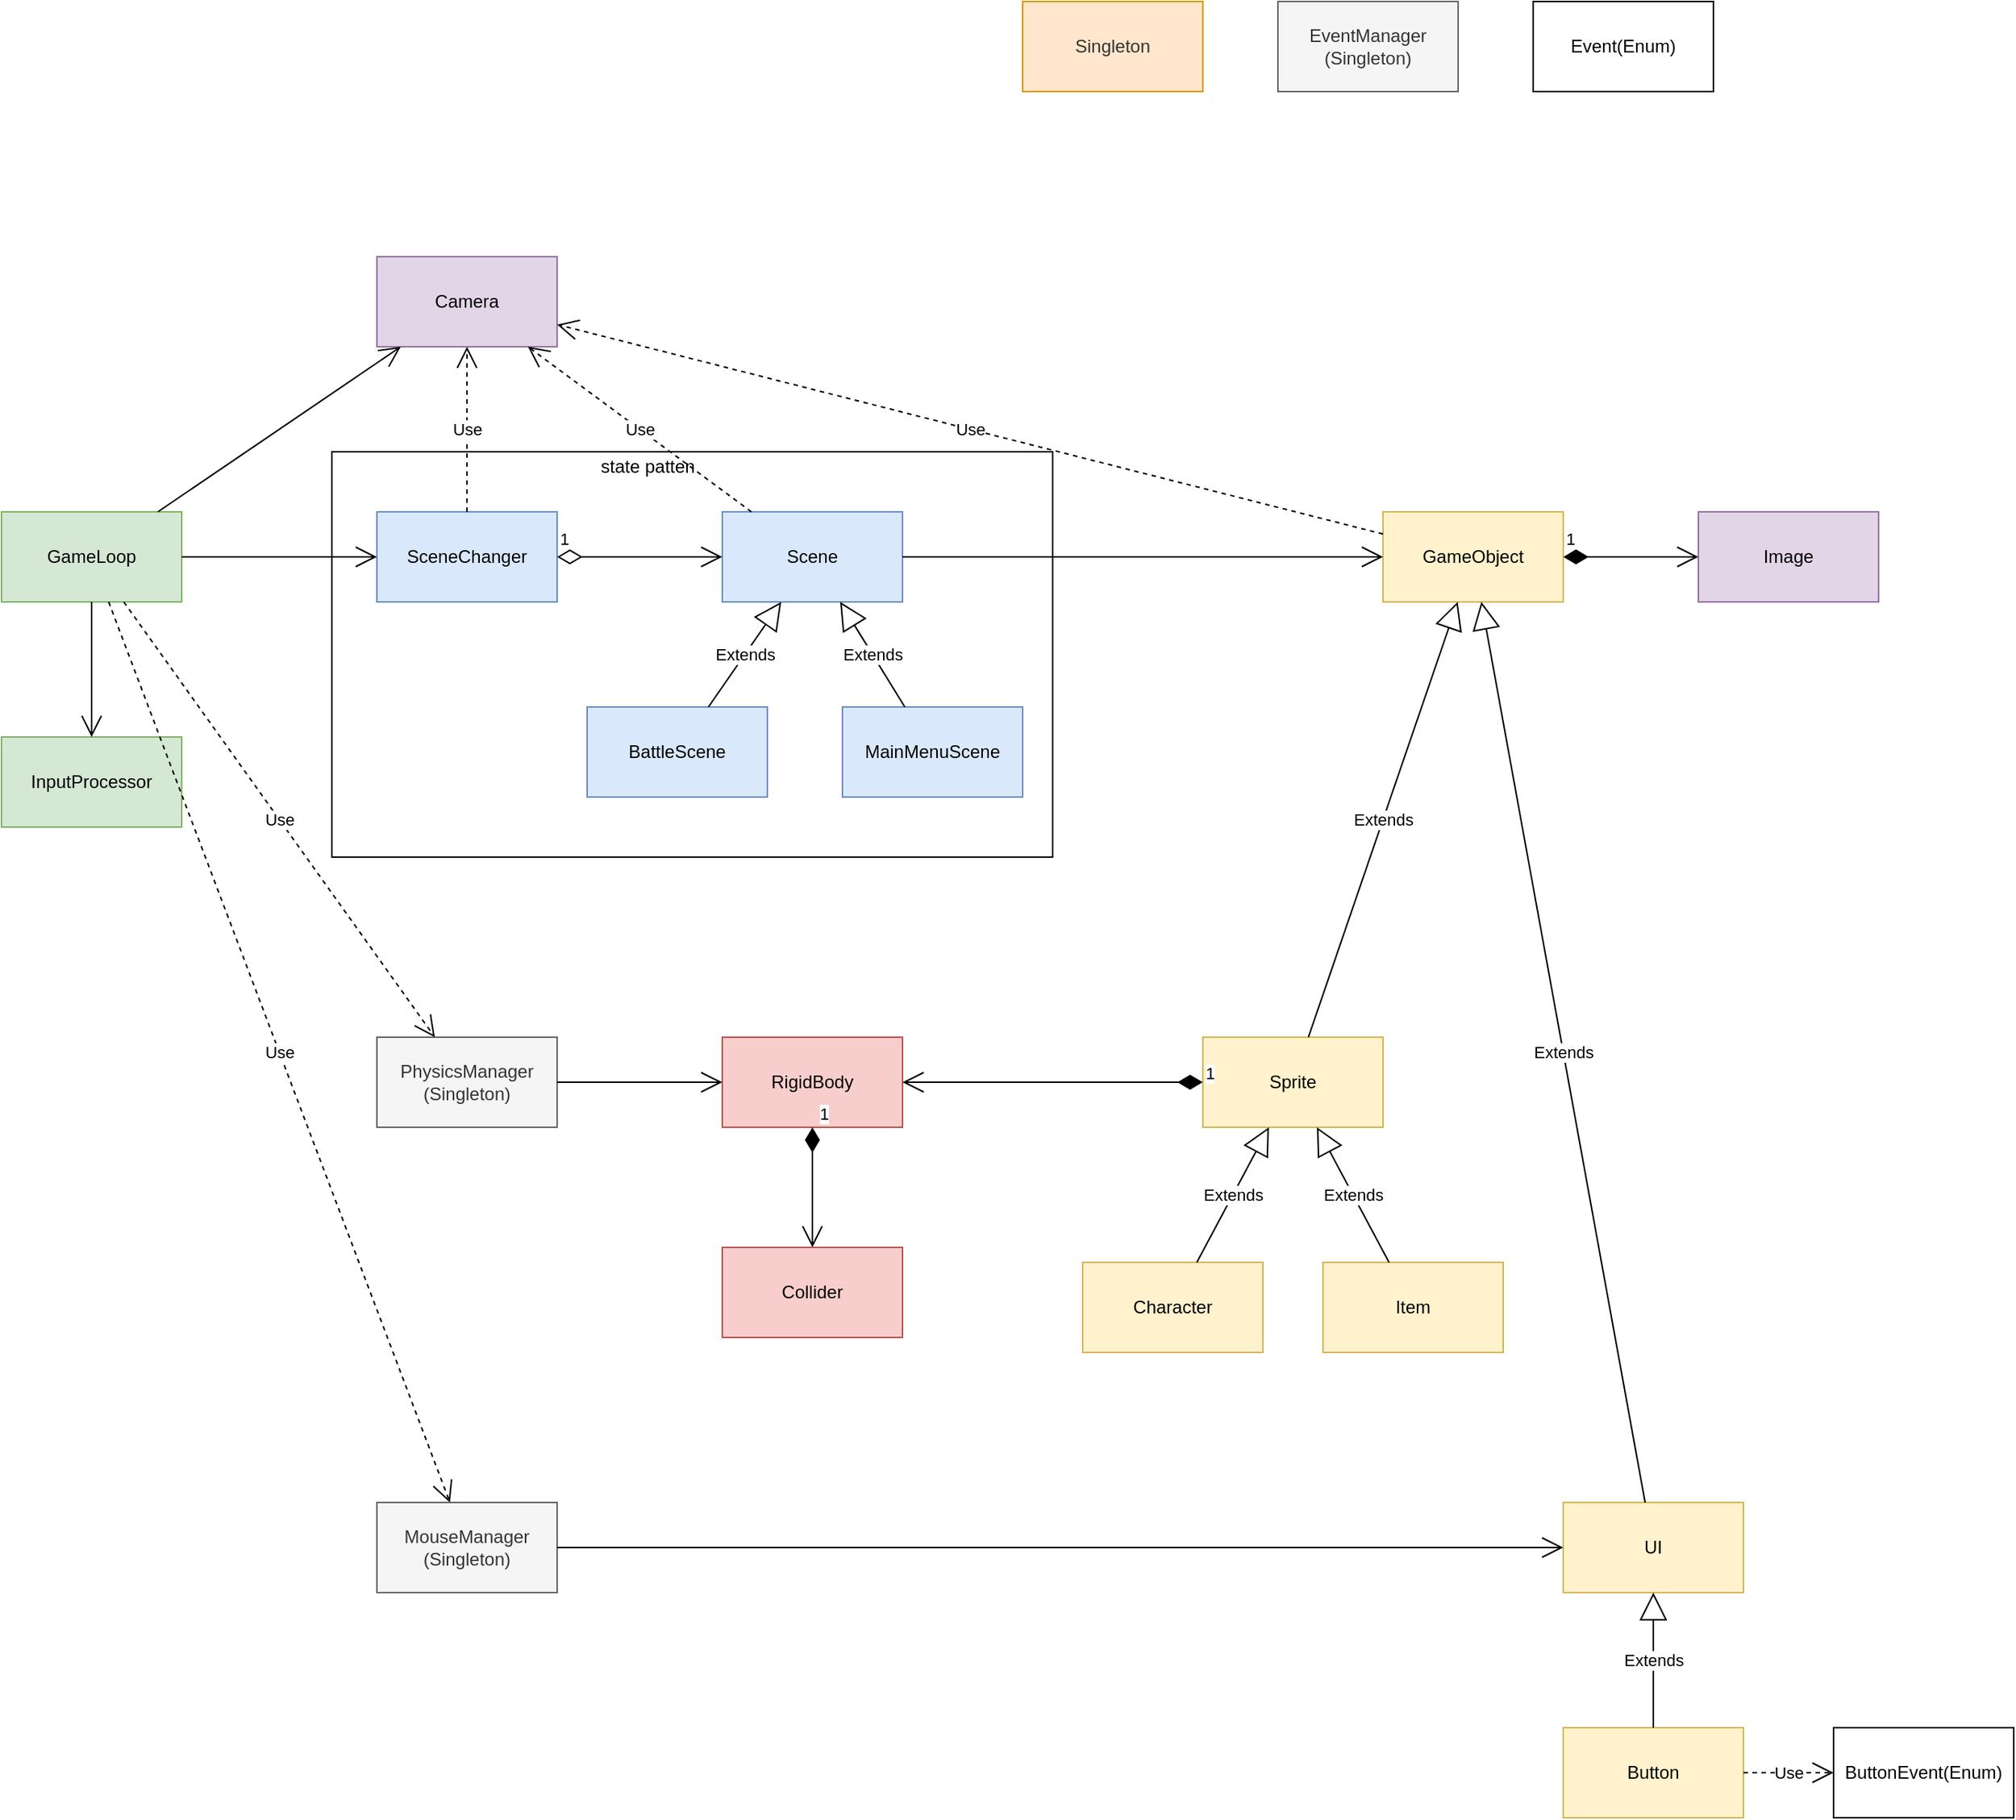 <mxfile version="14.6.13" type="device" pages="4"><diagram id="hKgxQPDrDTI2ahVSoKOb" name="Preview"><mxGraphModel dx="831" dy="2283" grid="1" gridSize="10" guides="1" tooltips="1" connect="1" arrows="1" fold="1" page="1" pageScale="1" pageWidth="827" pageHeight="1169" math="0" shadow="0"><root><mxCell id="0"/><mxCell id="1" parent="0"/><mxCell id="htQS5B944gYc3f_GTCxN-73" value="" style="whiteSpace=wrap;html=1;" parent="1" vertex="1"><mxGeometry x="960" y="20" width="480" height="270" as="geometry"/></mxCell><mxCell id="OlO2QIQrNW6RsAEBP56r-4" value="Sprite&lt;span style=&quot;text-align: left&quot;&gt;&lt;br&gt;&lt;/span&gt;" style="whiteSpace=wrap;html=1;fillColor=#fff2cc;strokeColor=#d6b656;" parent="1" vertex="1"><mxGeometry x="1540" y="410" width="120" height="60" as="geometry"/></mxCell><mxCell id="OlO2QIQrNW6RsAEBP56r-10" value="PhysicsManager&lt;br&gt;(Singleton)" style="whiteSpace=wrap;html=1;fillColor=#f5f5f5;strokeColor=#666666;fontColor=#333333;" parent="1" vertex="1"><mxGeometry x="990" y="410" width="120" height="60" as="geometry"/></mxCell><mxCell id="OlO2QIQrNW6RsAEBP56r-11" value="Camera" style="whiteSpace=wrap;html=1;fillColor=#e1d5e7;strokeColor=#9673a6;" parent="1" vertex="1"><mxGeometry x="990" y="-110" width="120" height="60" as="geometry"/></mxCell><mxCell id="htQS5B944gYc3f_GTCxN-1" value="GameObject" style="whiteSpace=wrap;html=1;fillColor=#fff2cc;strokeColor=#d6b656;" parent="1" vertex="1"><mxGeometry x="1660" y="60" width="120" height="60" as="geometry"/></mxCell><mxCell id="htQS5B944gYc3f_GTCxN-2" value="&lt;span style=&quot;text-align: left&quot;&gt;Character&lt;/span&gt;" style="whiteSpace=wrap;html=1;fillColor=#fff2cc;strokeColor=#d6b656;" parent="1" vertex="1"><mxGeometry x="1460" y="560" width="120" height="60" as="geometry"/></mxCell><mxCell id="htQS5B944gYc3f_GTCxN-3" value="UI" style="whiteSpace=wrap;html=1;fillColor=#fff2cc;strokeColor=#d6b656;" parent="1" vertex="1"><mxGeometry x="1780" y="720" width="120" height="60" as="geometry"/></mxCell><mxCell id="htQS5B944gYc3f_GTCxN-5" value="Item" style="whiteSpace=wrap;html=1;fillColor=#fff2cc;strokeColor=#d6b656;" parent="1" vertex="1"><mxGeometry x="1620" y="560" width="120" height="60" as="geometry"/></mxCell><mxCell id="htQS5B944gYc3f_GTCxN-6" value="Button" style="whiteSpace=wrap;html=1;fillColor=#fff2cc;strokeColor=#d6b656;" parent="1" vertex="1"><mxGeometry x="1780" y="870" width="120" height="60" as="geometry"/></mxCell><mxCell id="htQS5B944gYc3f_GTCxN-12" value="GameLoop" style="whiteSpace=wrap;html=1;fillColor=#d5e8d4;strokeColor=#82b366;" parent="1" vertex="1"><mxGeometry x="740" y="60" width="120" height="60" as="geometry"/></mxCell><mxCell id="htQS5B944gYc3f_GTCxN-13" value="Scene" style="whiteSpace=wrap;html=1;fillColor=#dae8fc;strokeColor=#6c8ebf;" parent="1" vertex="1"><mxGeometry x="1220" y="60" width="120" height="60" as="geometry"/></mxCell><mxCell id="htQS5B944gYc3f_GTCxN-15" value="BattleScene" style="whiteSpace=wrap;html=1;fillColor=#dae8fc;strokeColor=#6c8ebf;" parent="1" vertex="1"><mxGeometry x="1130" y="190" width="120" height="60" as="geometry"/></mxCell><mxCell id="htQS5B944gYc3f_GTCxN-18" value="Extends" style="endArrow=block;endSize=16;endFill=0;html=1;" parent="1" source="htQS5B944gYc3f_GTCxN-2" target="OlO2QIQrNW6RsAEBP56r-4" edge="1"><mxGeometry width="160" relative="1" as="geometry"><mxPoint x="1450" y="420" as="sourcePoint"/><mxPoint x="1610" y="420" as="targetPoint"/></mxGeometry></mxCell><mxCell id="htQS5B944gYc3f_GTCxN-19" value="Extends" style="endArrow=block;endSize=16;endFill=0;html=1;" parent="1" source="htQS5B944gYc3f_GTCxN-5" target="OlO2QIQrNW6RsAEBP56r-4" edge="1"><mxGeometry width="160" relative="1" as="geometry"><mxPoint x="1540" y="480" as="sourcePoint"/><mxPoint x="1580" y="420" as="targetPoint"/></mxGeometry></mxCell><mxCell id="htQS5B944gYc3f_GTCxN-20" value="Extends" style="endArrow=block;endSize=16;endFill=0;html=1;" parent="1" source="htQS5B944gYc3f_GTCxN-6" target="htQS5B944gYc3f_GTCxN-3" edge="1"><mxGeometry width="160" relative="1" as="geometry"><mxPoint x="1630" y="790" as="sourcePoint"/><mxPoint x="1590" y="730" as="targetPoint"/></mxGeometry></mxCell><mxCell id="htQS5B944gYc3f_GTCxN-21" value="Extends" style="endArrow=block;endSize=16;endFill=0;html=1;" parent="1" source="OlO2QIQrNW6RsAEBP56r-4" target="htQS5B944gYc3f_GTCxN-1" edge="1"><mxGeometry width="160" relative="1" as="geometry"><mxPoint x="1760" y="260" as="sourcePoint"/><mxPoint x="1800" y="200" as="targetPoint"/></mxGeometry></mxCell><mxCell id="htQS5B944gYc3f_GTCxN-22" value="Extends" style="endArrow=block;endSize=16;endFill=0;html=1;" parent="1" source="htQS5B944gYc3f_GTCxN-3" target="htQS5B944gYc3f_GTCxN-1" edge="1"><mxGeometry width="160" relative="1" as="geometry"><mxPoint x="1509.231" y="140" as="sourcePoint"/><mxPoint x="1600.769" y="70" as="targetPoint"/></mxGeometry></mxCell><mxCell id="htQS5B944gYc3f_GTCxN-23" value="Extends" style="endArrow=block;endSize=16;endFill=0;html=1;" parent="1" source="htQS5B944gYc3f_GTCxN-15" target="htQS5B944gYc3f_GTCxN-13" edge="1"><mxGeometry width="160" relative="1" as="geometry"><mxPoint x="1618.462" y="380" as="sourcePoint"/><mxPoint x="1521.538" y="310" as="targetPoint"/></mxGeometry></mxCell><mxCell id="htQS5B944gYc3f_GTCxN-28" value="" style="endArrow=open;endFill=1;endSize=12;html=1;" parent="1" source="htQS5B944gYc3f_GTCxN-13" target="htQS5B944gYc3f_GTCxN-1" edge="1"><mxGeometry width="160" relative="1" as="geometry"><mxPoint x="1110" y="100" as="sourcePoint"/><mxPoint x="1230" y="100" as="targetPoint"/></mxGeometry></mxCell><mxCell id="htQS5B944gYc3f_GTCxN-32" value="SceneChanger" style="whiteSpace=wrap;html=1;fillColor=#dae8fc;strokeColor=#6c8ebf;" parent="1" vertex="1"><mxGeometry x="990" y="60" width="120" height="60" as="geometry"/></mxCell><mxCell id="htQS5B944gYc3f_GTCxN-37" value="1" style="endArrow=open;html=1;endSize=12;startArrow=diamondThin;startSize=14;startFill=0;edgeStyle=orthogonalEdgeStyle;align=left;verticalAlign=bottom;" parent="1" source="htQS5B944gYc3f_GTCxN-32" target="htQS5B944gYc3f_GTCxN-13" edge="1"><mxGeometry x="-1" y="3" relative="1" as="geometry"><mxPoint x="1020" y="270" as="sourcePoint"/><mxPoint x="1180" y="270" as="targetPoint"/></mxGeometry></mxCell><mxCell id="htQS5B944gYc3f_GTCxN-40" value="" style="endArrow=open;endFill=1;endSize=12;html=1;" parent="1" source="htQS5B944gYc3f_GTCxN-12" target="htQS5B944gYc3f_GTCxN-32" edge="1"><mxGeometry width="160" relative="1" as="geometry"><mxPoint x="880" y="120" as="sourcePoint"/><mxPoint x="1040" y="120" as="targetPoint"/></mxGeometry></mxCell><mxCell id="htQS5B944gYc3f_GTCxN-41" value="" style="endArrow=open;endFill=1;endSize=12;html=1;" parent="1" source="htQS5B944gYc3f_GTCxN-12" target="OlO2QIQrNW6RsAEBP56r-11" edge="1"><mxGeometry width="160" relative="1" as="geometry"><mxPoint x="957" y="55.767" as="sourcePoint"/><mxPoint x="1000" y="74.233" as="targetPoint"/></mxGeometry></mxCell><mxCell id="htQS5B944gYc3f_GTCxN-42" value="Use" style="endArrow=open;endSize=12;dashed=1;html=1;" parent="1" source="htQS5B944gYc3f_GTCxN-32" target="OlO2QIQrNW6RsAEBP56r-11" edge="1"><mxGeometry width="160" relative="1" as="geometry"><mxPoint x="1010" y="150" as="sourcePoint"/><mxPoint x="1170" y="150" as="targetPoint"/></mxGeometry></mxCell><mxCell id="htQS5B944gYc3f_GTCxN-43" value="Use" style="endArrow=open;endSize=12;dashed=1;html=1;" parent="1" source="htQS5B944gYc3f_GTCxN-13" target="OlO2QIQrNW6RsAEBP56r-11" edge="1"><mxGeometry width="160" relative="1" as="geometry"><mxPoint x="1060" y="70" as="sourcePoint"/><mxPoint x="1060" y="-10" as="targetPoint"/></mxGeometry></mxCell><mxCell id="htQS5B944gYc3f_GTCxN-44" value="Use" style="endArrow=open;endSize=12;dashed=1;html=1;" parent="1" source="htQS5B944gYc3f_GTCxN-1" target="OlO2QIQrNW6RsAEBP56r-11" edge="1"><mxGeometry width="160" relative="1" as="geometry"><mxPoint x="1240.714" y="70" as="sourcePoint"/><mxPoint x="1109.286" y="-10" as="targetPoint"/></mxGeometry></mxCell><mxCell id="htQS5B944gYc3f_GTCxN-47" value="RigidBody" style="whiteSpace=wrap;html=1;fillColor=#f8cecc;strokeColor=#b85450;" parent="1" vertex="1"><mxGeometry x="1220" y="410" width="120" height="60" as="geometry"/></mxCell><mxCell id="htQS5B944gYc3f_GTCxN-48" value="1" style="endArrow=open;html=1;endSize=12;startArrow=diamondThin;startSize=14;startFill=1;edgeStyle=orthogonalEdgeStyle;align=left;verticalAlign=bottom;strokeColor=#000000;" parent="1" source="OlO2QIQrNW6RsAEBP56r-4" target="htQS5B944gYc3f_GTCxN-47" edge="1"><mxGeometry x="-1" y="3" relative="1" as="geometry"><mxPoint x="1130" y="550" as="sourcePoint"/><mxPoint x="1290" y="550" as="targetPoint"/></mxGeometry></mxCell><mxCell id="htQS5B944gYc3f_GTCxN-51" value="1" style="endArrow=open;html=1;endSize=12;startArrow=diamondThin;startSize=14;startFill=1;edgeStyle=orthogonalEdgeStyle;align=left;verticalAlign=bottom;strokeColor=#000000;" parent="1" source="htQS5B944gYc3f_GTCxN-47" target="htQS5B944gYc3f_GTCxN-52" edge="1"><mxGeometry x="-1" y="3" relative="1" as="geometry"><mxPoint x="1200" y="500" as="sourcePoint"/><mxPoint x="1300" y="550" as="targetPoint"/></mxGeometry></mxCell><mxCell id="htQS5B944gYc3f_GTCxN-52" value="Collider" style="whiteSpace=wrap;html=1;fillColor=#f8cecc;strokeColor=#b85450;" parent="1" vertex="1"><mxGeometry x="1220" y="550" width="120" height="60" as="geometry"/></mxCell><mxCell id="htQS5B944gYc3f_GTCxN-53" value="" style="endArrow=open;endFill=1;endSize=12;html=1;strokeColor=#000000;" parent="1" source="OlO2QIQrNW6RsAEBP56r-10" target="htQS5B944gYc3f_GTCxN-47" edge="1"><mxGeometry width="160" relative="1" as="geometry"><mxPoint x="790" y="420" as="sourcePoint"/><mxPoint x="950" y="420" as="targetPoint"/></mxGeometry></mxCell><mxCell id="htQS5B944gYc3f_GTCxN-56" value="MouseManager&lt;br&gt;(Singleton)" style="whiteSpace=wrap;html=1;fillColor=#f5f5f5;strokeColor=#666666;fontColor=#333333;" parent="1" vertex="1"><mxGeometry x="990" y="720" width="120" height="60" as="geometry"/></mxCell><mxCell id="htQS5B944gYc3f_GTCxN-57" value="EventManager&lt;br&gt;(Singleton)" style="whiteSpace=wrap;html=1;fillColor=#f5f5f5;strokeColor=#666666;fontColor=#333333;" parent="1" vertex="1"><mxGeometry x="1590" y="-280" width="120" height="60" as="geometry"/></mxCell><mxCell id="htQS5B944gYc3f_GTCxN-58" value="Event(Enum)" style="whiteSpace=wrap;html=1;" parent="1" vertex="1"><mxGeometry x="1760" y="-280" width="120" height="60" as="geometry"/></mxCell><mxCell id="htQS5B944gYc3f_GTCxN-63" value="" style="endArrow=open;endFill=1;endSize=12;html=1;strokeColor=#000000;" parent="1" source="htQS5B944gYc3f_GTCxN-56" target="htQS5B944gYc3f_GTCxN-3" edge="1"><mxGeometry width="160" relative="1" as="geometry"><mxPoint x="2000" y="800" as="sourcePoint"/><mxPoint x="2160" y="800" as="targetPoint"/></mxGeometry></mxCell><mxCell id="htQS5B944gYc3f_GTCxN-64" value="Image" style="whiteSpace=wrap;html=1;fillColor=#e1d5e7;strokeColor=#9673a6;" parent="1" vertex="1"><mxGeometry x="1870" y="60" width="120" height="60" as="geometry"/></mxCell><mxCell id="htQS5B944gYc3f_GTCxN-66" value="1" style="endArrow=open;html=1;endSize=12;startArrow=diamondThin;startSize=14;startFill=1;edgeStyle=orthogonalEdgeStyle;align=left;verticalAlign=bottom;strokeColor=#000000;" parent="1" source="htQS5B944gYc3f_GTCxN-1" target="htQS5B944gYc3f_GTCxN-64" edge="1"><mxGeometry x="-1" y="3" relative="1" as="geometry"><mxPoint x="1820" y="190" as="sourcePoint"/><mxPoint x="1930" y="90" as="targetPoint"/></mxGeometry></mxCell><mxCell id="htQS5B944gYc3f_GTCxN-70" value="&lt;span style=&quot;color: rgb(51 , 51 , 51)&quot;&gt;Singleton&lt;/span&gt;" style="whiteSpace=wrap;html=1;fillColor=#ffe6cc;strokeColor=#d79b00;" parent="1" vertex="1"><mxGeometry x="1420" y="-280" width="120" height="60" as="geometry"/></mxCell><mxCell id="htQS5B944gYc3f_GTCxN-71" value="InputProcessor" style="whiteSpace=wrap;html=1;fillColor=#d5e8d4;strokeColor=#82b366;" parent="1" vertex="1"><mxGeometry x="740" y="210" width="120" height="60" as="geometry"/></mxCell><mxCell id="htQS5B944gYc3f_GTCxN-72" value="" style="endArrow=open;endFill=1;endSize=12;html=1;" parent="1" source="htQS5B944gYc3f_GTCxN-12" target="htQS5B944gYc3f_GTCxN-71" edge="1"><mxGeometry width="160" relative="1" as="geometry"><mxPoint x="870" y="100" as="sourcePoint"/><mxPoint x="1000" y="100" as="targetPoint"/></mxGeometry></mxCell><mxCell id="htQS5B944gYc3f_GTCxN-74" value="state patten" style="text;html=1;align=center;verticalAlign=middle;resizable=0;points=[];autosize=1;strokeColor=none;" parent="1" vertex="1"><mxGeometry x="1130" y="20" width="80" height="20" as="geometry"/></mxCell><mxCell id="htQS5B944gYc3f_GTCxN-75" value="MainMenuScene" style="whiteSpace=wrap;html=1;fillColor=#dae8fc;strokeColor=#6c8ebf;" parent="1" vertex="1"><mxGeometry x="1300" y="190" width="120" height="60" as="geometry"/></mxCell><mxCell id="htQS5B944gYc3f_GTCxN-76" value="Extends" style="endArrow=block;endSize=16;endFill=0;html=1;" parent="1" source="htQS5B944gYc3f_GTCxN-75" target="htQS5B944gYc3f_GTCxN-13" edge="1"><mxGeometry width="160" relative="1" as="geometry"><mxPoint x="1205.385" y="200" as="sourcePoint"/><mxPoint x="1264.615" y="130" as="targetPoint"/></mxGeometry></mxCell><mxCell id="1Bp08pU-PYIzm5n4ImWr-1" value="ButtonEvent(Enum)" style="whiteSpace=wrap;html=1;" vertex="1" parent="1"><mxGeometry x="1960" y="870" width="120" height="60" as="geometry"/></mxCell><mxCell id="1Bp08pU-PYIzm5n4ImWr-3" value="Use" style="endArrow=open;endSize=12;dashed=1;html=1;strokeColor=#000000;" edge="1" parent="1" source="htQS5B944gYc3f_GTCxN-6" target="1Bp08pU-PYIzm5n4ImWr-1"><mxGeometry width="160" relative="1" as="geometry"><mxPoint x="1910" y="559.31" as="sourcePoint"/><mxPoint x="1974" y="559.31" as="targetPoint"/></mxGeometry></mxCell><mxCell id="hx8xjWkCvYhShEBhy_ez-1" value="Use" style="endArrow=open;endSize=12;dashed=1;html=1;" edge="1" parent="1" source="htQS5B944gYc3f_GTCxN-12" target="OlO2QIQrNW6RsAEBP56r-10"><mxGeometry width="160" relative="1" as="geometry"><mxPoint x="1060" y="70" as="sourcePoint"/><mxPoint x="1060" y="-40" as="targetPoint"/></mxGeometry></mxCell><mxCell id="hx8xjWkCvYhShEBhy_ez-2" value="Use" style="endArrow=open;endSize=12;dashed=1;html=1;" edge="1" parent="1" source="htQS5B944gYc3f_GTCxN-12" target="htQS5B944gYc3f_GTCxN-56"><mxGeometry width="160" relative="1" as="geometry"><mxPoint x="831.429" y="130" as="sourcePoint"/><mxPoint x="1050" y="760" as="targetPoint"/></mxGeometry></mxCell></root></mxGraphModel></diagram><diagram id="b_kbnmGyhKmIB17gmNaF" name="GameLoop"><mxGraphModel dx="582" dy="780" grid="1" gridSize="10" guides="1" tooltips="1" connect="1" arrows="1" fold="1" page="1" pageScale="1" pageWidth="827" pageHeight="1169" math="0" shadow="0"><root><mxCell id="oHwUkitGlWXEdV1B3qRd-0"/><mxCell id="oHwUkitGlWXEdV1B3qRd-1" parent="oHwUkitGlWXEdV1B3qRd-0"/><mxCell id="oG9E_hKPIvvRmyn9Vih5-2" value="Extends" style="endArrow=block;endSize=16;endFill=0;html=1;" parent="oHwUkitGlWXEdV1B3qRd-1" source="oG9E_hKPIvvRmyn9Vih5-31" target="oG9E_hKPIvvRmyn9Vih5-24" edge="1"><mxGeometry width="160" relative="1" as="geometry"><mxPoint x="870" y="773.947" as="sourcePoint"/><mxPoint x="940" y="796.053" as="targetPoint"/></mxGeometry></mxCell><mxCell id="oG9E_hKPIvvRmyn9Vih5-3" value="Extends" style="endArrow=block;endSize=16;endFill=0;html=1;" parent="oHwUkitGlWXEdV1B3qRd-1" source="oG9E_hKPIvvRmyn9Vih5-28" target="oG9E_hKPIvvRmyn9Vih5-24" edge="1"><mxGeometry width="160" relative="1" as="geometry"><mxPoint x="870" y="862.895" as="sourcePoint"/><mxPoint x="940" y="837.105" as="targetPoint"/></mxGeometry></mxCell><mxCell id="oG9E_hKPIvvRmyn9Vih5-4" value="GameLoop" style="swimlane;fontStyle=1;align=center;verticalAlign=top;childLayout=stackLayout;horizontal=1;startSize=26;horizontalStack=0;resizeParent=1;resizeParentMax=0;resizeLast=0;collapsible=1;marginBottom=0;fillColor=#d5e8d4;strokeColor=#82b366;" parent="oHwUkitGlWXEdV1B3qRd-1" vertex="1"><mxGeometry x="280" y="465" width="240" height="200" as="geometry"/></mxCell><mxCell id="oG9E_hKPIvvRmyn9Vih5-5" value="-input_processor:InputProcessor&#10;-camera:Camera&#10;-scene_changer:SceneChanger&#10;-screen:Surface&#10;-screen_size:Vector2&#10;-clock:Clock" style="text;strokeColor=none;fillColor=none;align=left;verticalAlign=top;spacingLeft=4;spacingRight=4;overflow=hidden;rotatable=0;points=[[0,0.5],[1,0.5]];portConstraint=eastwest;" parent="oG9E_hKPIvvRmyn9Vih5-4" vertex="1"><mxGeometry y="26" width="240" height="94" as="geometry"/></mxCell><mxCell id="oG9E_hKPIvvRmyn9Vih5-6" value="" style="line;strokeWidth=1;fillColor=none;align=left;verticalAlign=middle;spacingTop=-1;spacingLeft=3;spacingRight=3;rotatable=0;labelPosition=right;points=[];portConstraint=eastwest;" parent="oG9E_hKPIvvRmyn9Vih5-4" vertex="1"><mxGeometry y="120" width="240" height="8" as="geometry"/></mxCell><mxCell id="oG9E_hKPIvvRmyn9Vih5-7" value="+ run()&#10;-update()&#10;-draw()&#10;-input_process()" style="text;strokeColor=none;fillColor=none;align=left;verticalAlign=top;spacingLeft=4;spacingRight=4;overflow=hidden;rotatable=0;points=[[0,0.5],[1,0.5]];portConstraint=eastwest;" parent="oG9E_hKPIvvRmyn9Vih5-4" vertex="1"><mxGeometry y="128" width="240" height="72" as="geometry"/></mxCell><mxCell id="oG9E_hKPIvvRmyn9Vih5-8" value="InputProcessor" style="swimlane;fontStyle=1;align=center;verticalAlign=top;childLayout=stackLayout;horizontal=1;startSize=26;horizontalStack=0;resizeParent=1;resizeParentMax=0;resizeLast=0;collapsible=1;marginBottom=0;fillColor=#d5e8d4;strokeColor=#82b366;" parent="oHwUkitGlWXEdV1B3qRd-1" vertex="1"><mxGeometry x="650" y="220" width="220" height="60" as="geometry"/></mxCell><mxCell id="oG9E_hKPIvvRmyn9Vih5-10" value="" style="line;strokeWidth=1;fillColor=none;align=left;verticalAlign=middle;spacingTop=-1;spacingLeft=3;spacingRight=3;rotatable=0;labelPosition=right;points=[];portConstraint=eastwest;" parent="oG9E_hKPIvvRmyn9Vih5-8" vertex="1"><mxGeometry y="26" width="220" height="8" as="geometry"/></mxCell><mxCell id="oG9E_hKPIvvRmyn9Vih5-11" value="+ process(event:pygame.event.Event)&#10;" style="text;strokeColor=none;fillColor=none;align=left;verticalAlign=top;spacingLeft=4;spacingRight=4;overflow=hidden;rotatable=0;points=[[0,0.5],[1,0.5]];portConstraint=eastwest;" parent="oG9E_hKPIvvRmyn9Vih5-8" vertex="1"><mxGeometry y="34" width="220" height="26" as="geometry"/></mxCell><mxCell id="oG9E_hKPIvvRmyn9Vih5-12" value="1" style="endArrow=open;html=1;endSize=12;startArrow=diamondThin;startSize=14;startFill=0;edgeStyle=orthogonalEdgeStyle;align=left;verticalAlign=bottom;" parent="oHwUkitGlWXEdV1B3qRd-1" source="oG9E_hKPIvvRmyn9Vih5-4" target="oG9E_hKPIvvRmyn9Vih5-8" edge="1"><mxGeometry x="-1" y="3" relative="1" as="geometry"><mxPoint x="680" y="390" as="sourcePoint"/><mxPoint x="840" y="390" as="targetPoint"/><Array as="points"><mxPoint x="580" y="565"/><mxPoint x="580" y="250"/></Array></mxGeometry></mxCell><mxCell id="oG9E_hKPIvvRmyn9Vih5-13" value="Camera" style="swimlane;fontStyle=1;align=center;verticalAlign=top;childLayout=stackLayout;horizontal=1;startSize=26;horizontalStack=0;resizeParent=1;resizeParentMax=0;resizeLast=0;collapsible=1;marginBottom=0;fillColor=#e1d5e7;strokeColor=#9673a6;" parent="oHwUkitGlWXEdV1B3qRd-1" vertex="1"><mxGeometry x="650" y="330" width="90" height="80" as="geometry"/></mxCell><mxCell id="oG9E_hKPIvvRmyn9Vih5-14" value="" style="line;strokeWidth=1;fillColor=none;align=left;verticalAlign=middle;spacingTop=-1;spacingLeft=3;spacingRight=3;rotatable=0;labelPosition=right;points=[];portConstraint=eastwest;" parent="oG9E_hKPIvvRmyn9Vih5-13" vertex="1"><mxGeometry y="26" width="90" height="8" as="geometry"/></mxCell><mxCell id="oG9E_hKPIvvRmyn9Vih5-15" value="+draw()&#10;+update()" style="text;strokeColor=none;fillColor=none;align=left;verticalAlign=top;spacingLeft=4;spacingRight=4;overflow=hidden;rotatable=0;points=[[0,0.5],[1,0.5]];portConstraint=eastwest;" parent="oG9E_hKPIvvRmyn9Vih5-13" vertex="1"><mxGeometry y="34" width="90" height="46" as="geometry"/></mxCell><mxCell id="oG9E_hKPIvvRmyn9Vih5-16" value="1" style="endArrow=open;html=1;endSize=12;startArrow=diamondThin;startSize=14;startFill=0;edgeStyle=orthogonalEdgeStyle;align=left;verticalAlign=bottom;" parent="oHwUkitGlWXEdV1B3qRd-1" source="oG9E_hKPIvvRmyn9Vih5-4" target="oG9E_hKPIvvRmyn9Vih5-13" edge="1"><mxGeometry x="-1" y="3" relative="1" as="geometry"><mxPoint x="550" y="290" as="sourcePoint"/><mxPoint x="660" y="260" as="targetPoint"/><Array as="points"><mxPoint x="580" y="565"/><mxPoint x="580" y="370"/></Array></mxGeometry></mxCell><mxCell id="oG9E_hKPIvvRmyn9Vih5-17" value="SceneChanger" style="swimlane;fontStyle=1;align=center;verticalAlign=top;childLayout=stackLayout;horizontal=1;startSize=26;horizontalStack=0;resizeParent=1;resizeParentMax=0;resizeLast=0;collapsible=1;marginBottom=0;fillColor=#dae8fc;strokeColor=#6c8ebf;" parent="oHwUkitGlWXEdV1B3qRd-1" vertex="1"><mxGeometry x="650" y="450" width="140" height="80" as="geometry"/></mxCell><mxCell id="oG9E_hKPIvvRmyn9Vih5-18" value="" style="line;strokeWidth=1;fillColor=none;align=left;verticalAlign=middle;spacingTop=-1;spacingLeft=3;spacingRight=3;rotatable=0;labelPosition=right;points=[];portConstraint=eastwest;" parent="oG9E_hKPIvvRmyn9Vih5-17" vertex="1"><mxGeometry y="26" width="140" height="8" as="geometry"/></mxCell><mxCell id="oG9E_hKPIvvRmyn9Vih5-19" value="+draw(camera:Camera)&#10;+update()" style="text;strokeColor=none;fillColor=none;align=left;verticalAlign=top;spacingLeft=4;spacingRight=4;overflow=hidden;rotatable=0;points=[[0,0.5],[1,0.5]];portConstraint=eastwest;" parent="oG9E_hKPIvvRmyn9Vih5-17" vertex="1"><mxGeometry y="34" width="140" height="46" as="geometry"/></mxCell><mxCell id="oG9E_hKPIvvRmyn9Vih5-20" value="1" style="endArrow=open;html=1;endSize=12;startArrow=diamondThin;startSize=14;startFill=0;edgeStyle=orthogonalEdgeStyle;align=left;verticalAlign=bottom;" parent="oHwUkitGlWXEdV1B3qRd-1" source="oG9E_hKPIvvRmyn9Vih5-4" target="oG9E_hKPIvvRmyn9Vih5-17" edge="1"><mxGeometry x="-1" y="3" relative="1" as="geometry"><mxPoint x="610" y="380" as="sourcePoint"/><mxPoint x="740" y="390" as="targetPoint"/><Array as="points"><mxPoint x="580" y="565"/><mxPoint x="580" y="490"/></Array></mxGeometry></mxCell><mxCell id="oG9E_hKPIvvRmyn9Vih5-24" value="Singleton" style="swimlane;fontStyle=1;align=center;verticalAlign=top;childLayout=stackLayout;horizontal=1;startSize=26;horizontalStack=0;resizeParent=1;resizeParentMax=0;resizeLast=0;collapsible=1;marginBottom=0;fillColor=#ffe6cc;strokeColor=#d79b00;" parent="oHwUkitGlWXEdV1B3qRd-1" vertex="1"><mxGeometry x="850" y="635" width="110" height="90" as="geometry"/></mxCell><mxCell id="oG9E_hKPIvvRmyn9Vih5-25" value="- _instance:cls" style="text;strokeColor=none;fillColor=none;align=left;verticalAlign=top;spacingLeft=4;spacingRight=4;overflow=hidden;rotatable=0;points=[[0,0.5],[1,0.5]];portConstraint=eastwest;" parent="oG9E_hKPIvvRmyn9Vih5-24" vertex="1"><mxGeometry y="26" width="110" height="24" as="geometry"/></mxCell><mxCell id="oG9E_hKPIvvRmyn9Vih5-26" value="" style="line;strokeWidth=1;fillColor=none;align=left;verticalAlign=middle;spacingTop=-1;spacingLeft=3;spacingRight=3;rotatable=0;labelPosition=right;points=[];portConstraint=eastwest;" parent="oG9E_hKPIvvRmyn9Vih5-24" vertex="1"><mxGeometry y="50" width="110" height="8" as="geometry"/></mxCell><mxCell id="oG9E_hKPIvvRmyn9Vih5-27" value="+Instance():cls" style="text;strokeColor=none;fillColor=none;align=left;verticalAlign=top;spacingLeft=4;spacingRight=4;overflow=hidden;rotatable=0;points=[[0,0.5],[1,0.5]];portConstraint=eastwest;" parent="oG9E_hKPIvvRmyn9Vih5-24" vertex="1"><mxGeometry y="58" width="110" height="32" as="geometry"/></mxCell><mxCell id="oG9E_hKPIvvRmyn9Vih5-28" value="PhysicsManager" style="swimlane;fontStyle=1;align=center;verticalAlign=top;childLayout=stackLayout;horizontal=1;startSize=26;horizontalStack=0;resizeParent=1;resizeParentMax=0;resizeLast=0;collapsible=1;marginBottom=0;fillColor=#f5f5f5;strokeColor=#666666;fontColor=#333333;" parent="oHwUkitGlWXEdV1B3qRd-1" vertex="1"><mxGeometry x="650" y="585" width="120" height="80" as="geometry"/></mxCell><mxCell id="oG9E_hKPIvvRmyn9Vih5-29" value="" style="line;strokeWidth=1;fillColor=none;align=left;verticalAlign=middle;spacingTop=-1;spacingLeft=3;spacingRight=3;rotatable=0;labelPosition=right;points=[];portConstraint=eastwest;" parent="oG9E_hKPIvvRmyn9Vih5-28" vertex="1"><mxGeometry y="26" width="120" height="8" as="geometry"/></mxCell><mxCell id="oG9E_hKPIvvRmyn9Vih5-30" value="+draw()&#10;+update()" style="text;strokeColor=none;fillColor=none;align=left;verticalAlign=top;spacingLeft=4;spacingRight=4;overflow=hidden;rotatable=0;points=[[0,0.5],[1,0.5]];portConstraint=eastwest;" parent="oG9E_hKPIvvRmyn9Vih5-28" vertex="1"><mxGeometry y="34" width="120" height="46" as="geometry"/></mxCell><mxCell id="oG9E_hKPIvvRmyn9Vih5-31" value="MouseManager" style="swimlane;fontStyle=1;align=center;verticalAlign=top;childLayout=stackLayout;horizontal=1;startSize=26;horizontalStack=0;resizeParent=1;resizeParentMax=0;resizeLast=0;collapsible=1;marginBottom=0;fillColor=#f5f5f5;strokeColor=#666666;fontColor=#333333;" parent="oHwUkitGlWXEdV1B3qRd-1" vertex="1"><mxGeometry x="650" y="705" width="120" height="80" as="geometry"/></mxCell><mxCell id="oG9E_hKPIvvRmyn9Vih5-32" value="" style="line;strokeWidth=1;fillColor=none;align=left;verticalAlign=middle;spacingTop=-1;spacingLeft=3;spacingRight=3;rotatable=0;labelPosition=right;points=[];portConstraint=eastwest;" parent="oG9E_hKPIvvRmyn9Vih5-31" vertex="1"><mxGeometry y="26" width="120" height="8" as="geometry"/></mxCell><mxCell id="oG9E_hKPIvvRmyn9Vih5-33" value="+draw()&#10;+update()" style="text;strokeColor=none;fillColor=none;align=left;verticalAlign=top;spacingLeft=4;spacingRight=4;overflow=hidden;rotatable=0;points=[[0,0.5],[1,0.5]];portConstraint=eastwest;" parent="oG9E_hKPIvvRmyn9Vih5-31" vertex="1"><mxGeometry y="34" width="120" height="46" as="geometry"/></mxCell><mxCell id="oG9E_hKPIvvRmyn9Vih5-34" value="Use" style="endArrow=open;endSize=12;dashed=1;html=1;" parent="oHwUkitGlWXEdV1B3qRd-1" source="oG9E_hKPIvvRmyn9Vih5-4" target="oG9E_hKPIvvRmyn9Vih5-28" edge="1"><mxGeometry width="160" relative="1" as="geometry"><mxPoint x="470" y="690" as="sourcePoint"/><mxPoint x="710" y="608" as="targetPoint"/></mxGeometry></mxCell><mxCell id="oG9E_hKPIvvRmyn9Vih5-35" value="Use" style="endArrow=open;endSize=12;dashed=1;html=1;" parent="oHwUkitGlWXEdV1B3qRd-1" source="oG9E_hKPIvvRmyn9Vih5-4" target="oG9E_hKPIvvRmyn9Vih5-31" edge="1"><mxGeometry width="160" relative="1" as="geometry"><mxPoint x="530" y="598.226" as="sourcePoint"/><mxPoint x="660" y="623.387" as="targetPoint"/></mxGeometry></mxCell></root></mxGraphModel></diagram><diagram id="pHvmS5elENEtujKeRS3T" name="EventManager"><mxGraphModel dx="-342" dy="1819" grid="1" gridSize="10" guides="1" tooltips="1" connect="1" arrows="1" fold="1" page="1" pageScale="1" pageWidth="827" pageHeight="1169" math="0" shadow="0"><root><mxCell id="0F4z0ZvJVrCJeney7Ky5-0"/><mxCell id="0F4z0ZvJVrCJeney7Ky5-1" parent="0F4z0ZvJVrCJeney7Ky5-0"/><mxCell id="w125e98jDglCB-pbFMPV-0" value="EventManager" style="swimlane;fontStyle=1;align=center;verticalAlign=top;childLayout=stackLayout;horizontal=1;startSize=26;horizontalStack=0;resizeParent=1;resizeParentMax=0;resizeLast=0;collapsible=1;marginBottom=0;fillColor=#f5f5f5;strokeColor=#666666;fontColor=#333333;" vertex="1" parent="0F4z0ZvJVrCJeney7Ky5-1"><mxGeometry x="1460" y="-330" width="220" height="120" as="geometry"/></mxCell><mxCell id="w125e98jDglCB-pbFMPV-1" value="+events:dict[Any,list[Callable]]={}" style="text;strokeColor=none;fillColor=none;align=left;verticalAlign=top;spacingLeft=4;spacingRight=4;overflow=hidden;rotatable=0;points=[[0,0.5],[1,0.5]];portConstraint=eastwest;fontStyle=4" vertex="1" parent="w125e98jDglCB-pbFMPV-0"><mxGeometry y="26" width="220" height="26" as="geometry"/></mxCell><mxCell id="w125e98jDglCB-pbFMPV-2" value="" style="line;strokeWidth=1;fillColor=none;align=left;verticalAlign=middle;spacingTop=-1;spacingLeft=3;spacingRight=3;rotatable=0;labelPosition=right;points=[];portConstraint=eastwest;" vertex="1" parent="w125e98jDglCB-pbFMPV-0"><mxGeometry y="52" width="220" height="8" as="geometry"/></mxCell><mxCell id="w125e98jDglCB-pbFMPV-3" value="+attach(event: Any,func:Callable)&#10;+detach(event: Any,func:Callable)&#10;+notify(event: Any,*args_of_func:Tuple)" style="text;strokeColor=none;fillColor=none;align=left;verticalAlign=top;spacingLeft=4;spacingRight=4;overflow=hidden;rotatable=0;points=[[0,0.5],[1,0.5]];portConstraint=eastwest;fontStyle=4" vertex="1" parent="w125e98jDglCB-pbFMPV-0"><mxGeometry y="60" width="220" height="60" as="geometry"/></mxCell><mxCell id="xztZel128bwqrQqliPbv-0" value="Client" style="swimlane;fontStyle=1;align=center;verticalAlign=top;childLayout=stackLayout;horizontal=1;startSize=26;horizontalStack=0;resizeParent=1;resizeParentMax=0;resizeLast=0;collapsible=1;marginBottom=0;" vertex="1" parent="0F4z0ZvJVrCJeney7Ky5-1"><mxGeometry x="1241" y="-290" width="100" height="34" as="geometry"/></mxCell><mxCell id="xztZel128bwqrQqliPbv-2" value="" style="line;strokeWidth=1;fillColor=none;align=left;verticalAlign=middle;spacingTop=-1;spacingLeft=3;spacingRight=3;rotatable=0;labelPosition=right;points=[];portConstraint=eastwest;" vertex="1" parent="xztZel128bwqrQqliPbv-0"><mxGeometry y="26" width="100" height="8" as="geometry"/></mxCell><mxCell id="xztZel128bwqrQqliPbv-5" value="Use" style="endArrow=open;endSize=12;dashed=1;html=1;" edge="1" parent="0F4z0ZvJVrCJeney7Ky5-1" source="xztZel128bwqrQqliPbv-0" target="w125e98jDglCB-pbFMPV-0"><mxGeometry width="160" relative="1" as="geometry"><mxPoint x="1360" y="-230" as="sourcePoint"/><mxPoint x="1520" y="-230" as="targetPoint"/></mxGeometry></mxCell></root></mxGraphModel></diagram><diagram id="R5ef1kN3gLdbHJrkf_Lh" name="ScencChanger"><mxGraphModel dx="582" dy="780" grid="1" gridSize="10" guides="1" tooltips="1" connect="1" arrows="1" fold="1" page="1" pageScale="1" pageWidth="827" pageHeight="1169" math="0" shadow="0"><root><mxCell id="MPtWwSt--dW6uPYYY-Ht-0"/><mxCell id="MPtWwSt--dW6uPYYY-Ht-1" parent="MPtWwSt--dW6uPYYY-Ht-0"/><mxCell id="MPtWwSt--dW6uPYYY-Ht-2" value="SceneChanger" style="swimlane;fontStyle=1;align=center;verticalAlign=top;childLayout=stackLayout;horizontal=1;startSize=26;horizontalStack=0;resizeParent=1;resizeParentMax=0;resizeLast=0;collapsible=1;marginBottom=0;fillColor=#dae8fc;strokeColor=#6c8ebf;" vertex="1" parent="MPtWwSt--dW6uPYYY-Ht-1"><mxGeometry x="780" y="500" width="160" height="120" as="geometry"/></mxCell><mxCell id="MPtWwSt--dW6uPYYY-Ht-3" value="-current_scene:Scene" style="text;strokeColor=none;fillColor=none;align=left;verticalAlign=top;spacingLeft=4;spacingRight=4;overflow=hidden;rotatable=0;points=[[0,0.5],[1,0.5]];portConstraint=eastwest;" vertex="1" parent="MPtWwSt--dW6uPYYY-Ht-2"><mxGeometry y="26" width="160" height="26" as="geometry"/></mxCell><mxCell id="MPtWwSt--dW6uPYYY-Ht-4" value="" style="line;strokeWidth=1;fillColor=none;align=left;verticalAlign=middle;spacingTop=-1;spacingLeft=3;spacingRight=3;rotatable=0;labelPosition=right;points=[];portConstraint=eastwest;" vertex="1" parent="MPtWwSt--dW6uPYYY-Ht-2"><mxGeometry y="52" width="160" height="8" as="geometry"/></mxCell><mxCell id="MPtWwSt--dW6uPYYY-Ht-5" value="+update()&#10;+draw(camera:Camera)&#10;+change(new_scene:Scene)" style="text;strokeColor=none;fillColor=none;align=left;verticalAlign=top;spacingLeft=4;spacingRight=4;overflow=hidden;rotatable=0;points=[[0,0.5],[1,0.5]];portConstraint=eastwest;" vertex="1" parent="MPtWwSt--dW6uPYYY-Ht-2"><mxGeometry y="60" width="160" height="60" as="geometry"/></mxCell><mxCell id="O37P0NEQhnhkJDRoO7OH-6" value="Scene" style="swimlane;fontStyle=1;align=center;verticalAlign=top;childLayout=stackLayout;horizontal=1;startSize=26;horizontalStack=0;resizeParent=1;resizeParentMax=0;resizeLast=0;collapsible=1;marginBottom=0;fillColor=#dae8fc;strokeColor=#6c8ebf;" vertex="1" parent="MPtWwSt--dW6uPYYY-Ht-1"><mxGeometry x="1080" y="470" width="270" height="180" as="geometry"/></mxCell><mxCell id="O37P0NEQhnhkJDRoO7OH-7" value="-scene_changer:SceneChanger&#10;-gameobjects:list[GameObject]=[]" style="text;strokeColor=none;fillColor=none;align=left;verticalAlign=top;spacingLeft=4;spacingRight=4;overflow=hidden;rotatable=0;points=[[0,0.5],[1,0.5]];portConstraint=eastwest;" vertex="1" parent="O37P0NEQhnhkJDRoO7OH-6"><mxGeometry y="26" width="270" height="44" as="geometry"/></mxCell><mxCell id="O37P0NEQhnhkJDRoO7OH-8" value="" style="line;strokeWidth=1;fillColor=none;align=left;verticalAlign=middle;spacingTop=-1;spacingLeft=3;spacingRight=3;rotatable=0;labelPosition=right;points=[];portConstraint=eastwest;" vertex="1" parent="O37P0NEQhnhkJDRoO7OH-6"><mxGeometry y="70" width="270" height="8" as="geometry"/></mxCell><mxCell id="O37P0NEQhnhkJDRoO7OH-9" value="+__init__(scene_changer:SceneChanger)&#10;+start()&#10;+end()&#10;+update()&#10;+draw(camera:Camera)&#10;+change_scene(new_scene_name:type[Scene])" style="text;strokeColor=none;fillColor=none;align=left;verticalAlign=top;spacingLeft=4;spacingRight=4;overflow=hidden;rotatable=0;points=[[0,0.5],[1,0.5]];portConstraint=eastwest;" vertex="1" parent="O37P0NEQhnhkJDRoO7OH-6"><mxGeometry y="78" width="270" height="102" as="geometry"/></mxCell><mxCell id="O37P0NEQhnhkJDRoO7OH-10" value="BattleScene" style="swimlane;fontStyle=1;align=center;verticalAlign=top;childLayout=stackLayout;horizontal=1;startSize=26;horizontalStack=0;resizeParent=1;resizeParentMax=0;resizeLast=0;collapsible=1;marginBottom=0;fillColor=#dae8fc;strokeColor=#6c8ebf;" vertex="1" parent="MPtWwSt--dW6uPYYY-Ht-1"><mxGeometry x="1030" y="720" width="160" height="34" as="geometry"/></mxCell><mxCell id="O37P0NEQhnhkJDRoO7OH-12" value="" style="line;strokeWidth=1;fillColor=none;align=left;verticalAlign=middle;spacingTop=-1;spacingLeft=3;spacingRight=3;rotatable=0;labelPosition=right;points=[];portConstraint=eastwest;" vertex="1" parent="O37P0NEQhnhkJDRoO7OH-10"><mxGeometry y="26" width="160" height="8" as="geometry"/></mxCell><mxCell id="O37P0NEQhnhkJDRoO7OH-14" value="MainMenuScene" style="swimlane;fontStyle=1;align=center;verticalAlign=top;childLayout=stackLayout;horizontal=1;startSize=26;horizontalStack=0;resizeParent=1;resizeParentMax=0;resizeLast=0;collapsible=1;marginBottom=0;fillColor=#dae8fc;strokeColor=#6c8ebf;" vertex="1" parent="MPtWwSt--dW6uPYYY-Ht-1"><mxGeometry x="1241" y="720" width="160" height="34" as="geometry"/></mxCell><mxCell id="O37P0NEQhnhkJDRoO7OH-15" value="" style="line;strokeWidth=1;fillColor=none;align=left;verticalAlign=middle;spacingTop=-1;spacingLeft=3;spacingRight=3;rotatable=0;labelPosition=right;points=[];portConstraint=eastwest;" vertex="1" parent="O37P0NEQhnhkJDRoO7OH-14"><mxGeometry y="26" width="160" height="8" as="geometry"/></mxCell><mxCell id="O37P0NEQhnhkJDRoO7OH-16" value="Extends" style="endArrow=block;endSize=16;endFill=0;html=1;" edge="1" parent="MPtWwSt--dW6uPYYY-Ht-1" source="O37P0NEQhnhkJDRoO7OH-14" target="O37P0NEQhnhkJDRoO7OH-6"><mxGeometry width="160" relative="1" as="geometry"><mxPoint x="1100" y="750" as="sourcePoint"/><mxPoint x="1260" y="750" as="targetPoint"/></mxGeometry></mxCell><mxCell id="O37P0NEQhnhkJDRoO7OH-17" value="Extends" style="endArrow=block;endSize=16;endFill=0;html=1;" edge="1" parent="MPtWwSt--dW6uPYYY-Ht-1" source="O37P0NEQhnhkJDRoO7OH-10" target="O37P0NEQhnhkJDRoO7OH-6"><mxGeometry width="160" relative="1" as="geometry"><mxPoint x="1320.819" y="730" as="sourcePoint"/><mxPoint x="1278.898" y="660" as="targetPoint"/></mxGeometry></mxCell><mxCell id="O37P0NEQhnhkJDRoO7OH-18" value="1" style="endArrow=open;html=1;endSize=12;startArrow=diamondThin;startSize=14;startFill=0;edgeStyle=orthogonalEdgeStyle;align=left;verticalAlign=bottom;" edge="1" parent="MPtWwSt--dW6uPYYY-Ht-1" source="MPtWwSt--dW6uPYYY-Ht-2" target="O37P0NEQhnhkJDRoO7OH-6"><mxGeometry x="-1" y="3" relative="1" as="geometry"><mxPoint x="950" y="670" as="sourcePoint"/><mxPoint x="1110" y="670" as="targetPoint"/></mxGeometry></mxCell></root></mxGraphModel></diagram></mxfile>